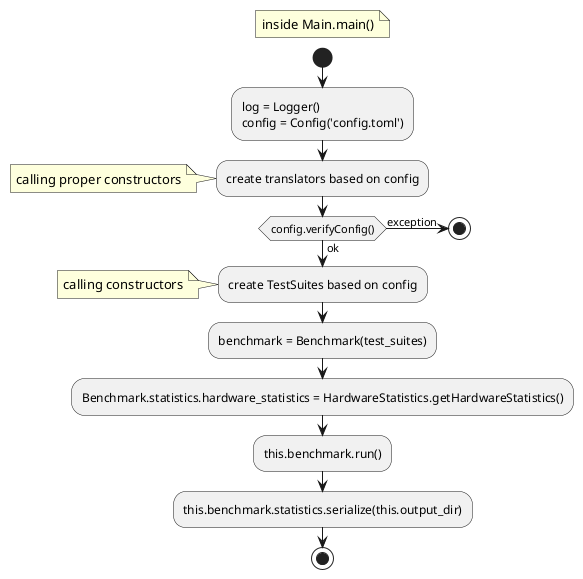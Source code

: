 @startuml
floating note: inside Main.main()
start
:log = Logger()
config = Config('config.toml');

:create translators based on config;
note: calling proper constructors

if (config.verifyConfig()) then (ok)
  :create TestSuites based on config;
note: calling constructors
  :benchmark = Benchmark(test_suites);
  :Benchmark.statistics.hardware_statistics = HardwareStatistics.getHardwareStatistics();
  :this.benchmark.run();
  :this.benchmark.statistics.serialize(this.output_dir);
else (exception)
  stop;
endif;

stop

@enduml
